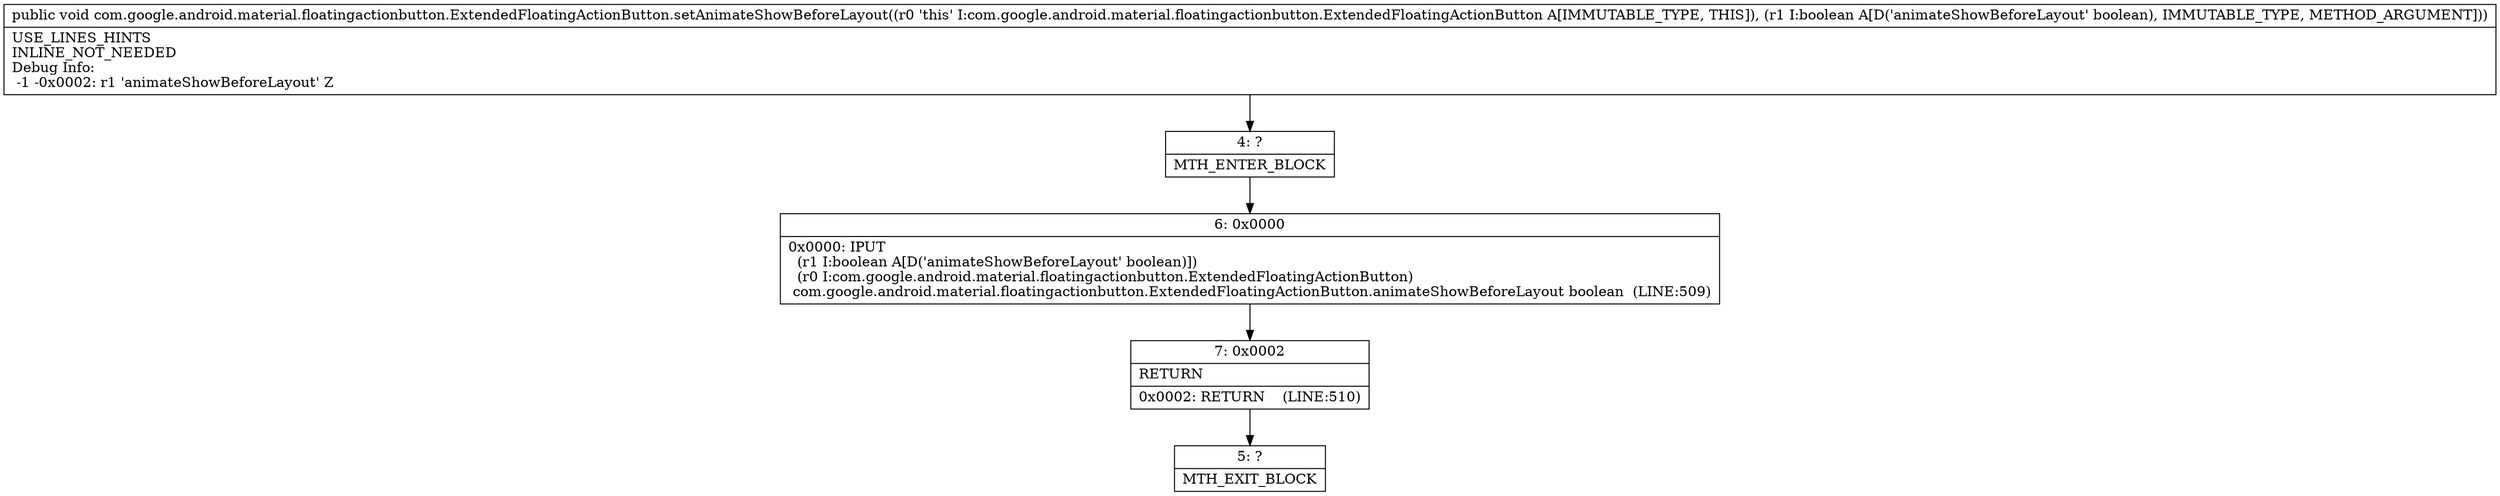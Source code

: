 digraph "CFG forcom.google.android.material.floatingactionbutton.ExtendedFloatingActionButton.setAnimateShowBeforeLayout(Z)V" {
Node_4 [shape=record,label="{4\:\ ?|MTH_ENTER_BLOCK\l}"];
Node_6 [shape=record,label="{6\:\ 0x0000|0x0000: IPUT  \l  (r1 I:boolean A[D('animateShowBeforeLayout' boolean)])\l  (r0 I:com.google.android.material.floatingactionbutton.ExtendedFloatingActionButton)\l com.google.android.material.floatingactionbutton.ExtendedFloatingActionButton.animateShowBeforeLayout boolean  (LINE:509)\l}"];
Node_7 [shape=record,label="{7\:\ 0x0002|RETURN\l|0x0002: RETURN    (LINE:510)\l}"];
Node_5 [shape=record,label="{5\:\ ?|MTH_EXIT_BLOCK\l}"];
MethodNode[shape=record,label="{public void com.google.android.material.floatingactionbutton.ExtendedFloatingActionButton.setAnimateShowBeforeLayout((r0 'this' I:com.google.android.material.floatingactionbutton.ExtendedFloatingActionButton A[IMMUTABLE_TYPE, THIS]), (r1 I:boolean A[D('animateShowBeforeLayout' boolean), IMMUTABLE_TYPE, METHOD_ARGUMENT]))  | USE_LINES_HINTS\lINLINE_NOT_NEEDED\lDebug Info:\l  \-1 \-0x0002: r1 'animateShowBeforeLayout' Z\l}"];
MethodNode -> Node_4;Node_4 -> Node_6;
Node_6 -> Node_7;
Node_7 -> Node_5;
}


